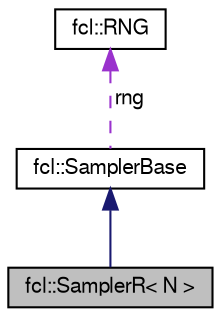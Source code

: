 digraph "fcl::SamplerR&lt; N &gt;"
{
  edge [fontname="FreeSans",fontsize="10",labelfontname="FreeSans",labelfontsize="10"];
  node [fontname="FreeSans",fontsize="10",shape=record];
  Node1 [label="fcl::SamplerR\< N \>",height=0.2,width=0.4,color="black", fillcolor="grey75", style="filled" fontcolor="black"];
  Node2 -> Node1 [dir="back",color="midnightblue",fontsize="10",style="solid",fontname="FreeSans"];
  Node2 [label="fcl::SamplerBase",height=0.2,width=0.4,color="black", fillcolor="white", style="filled",URL="$a00157.html"];
  Node3 -> Node2 [dir="back",color="darkorchid3",fontsize="10",style="dashed",label=" rng" ,fontname="FreeSans"];
  Node3 [label="fcl::RNG",height=0.2,width=0.4,color="black", fillcolor="white", style="filled",URL="$a00155.html",tooltip="Random number generation. "];
}
